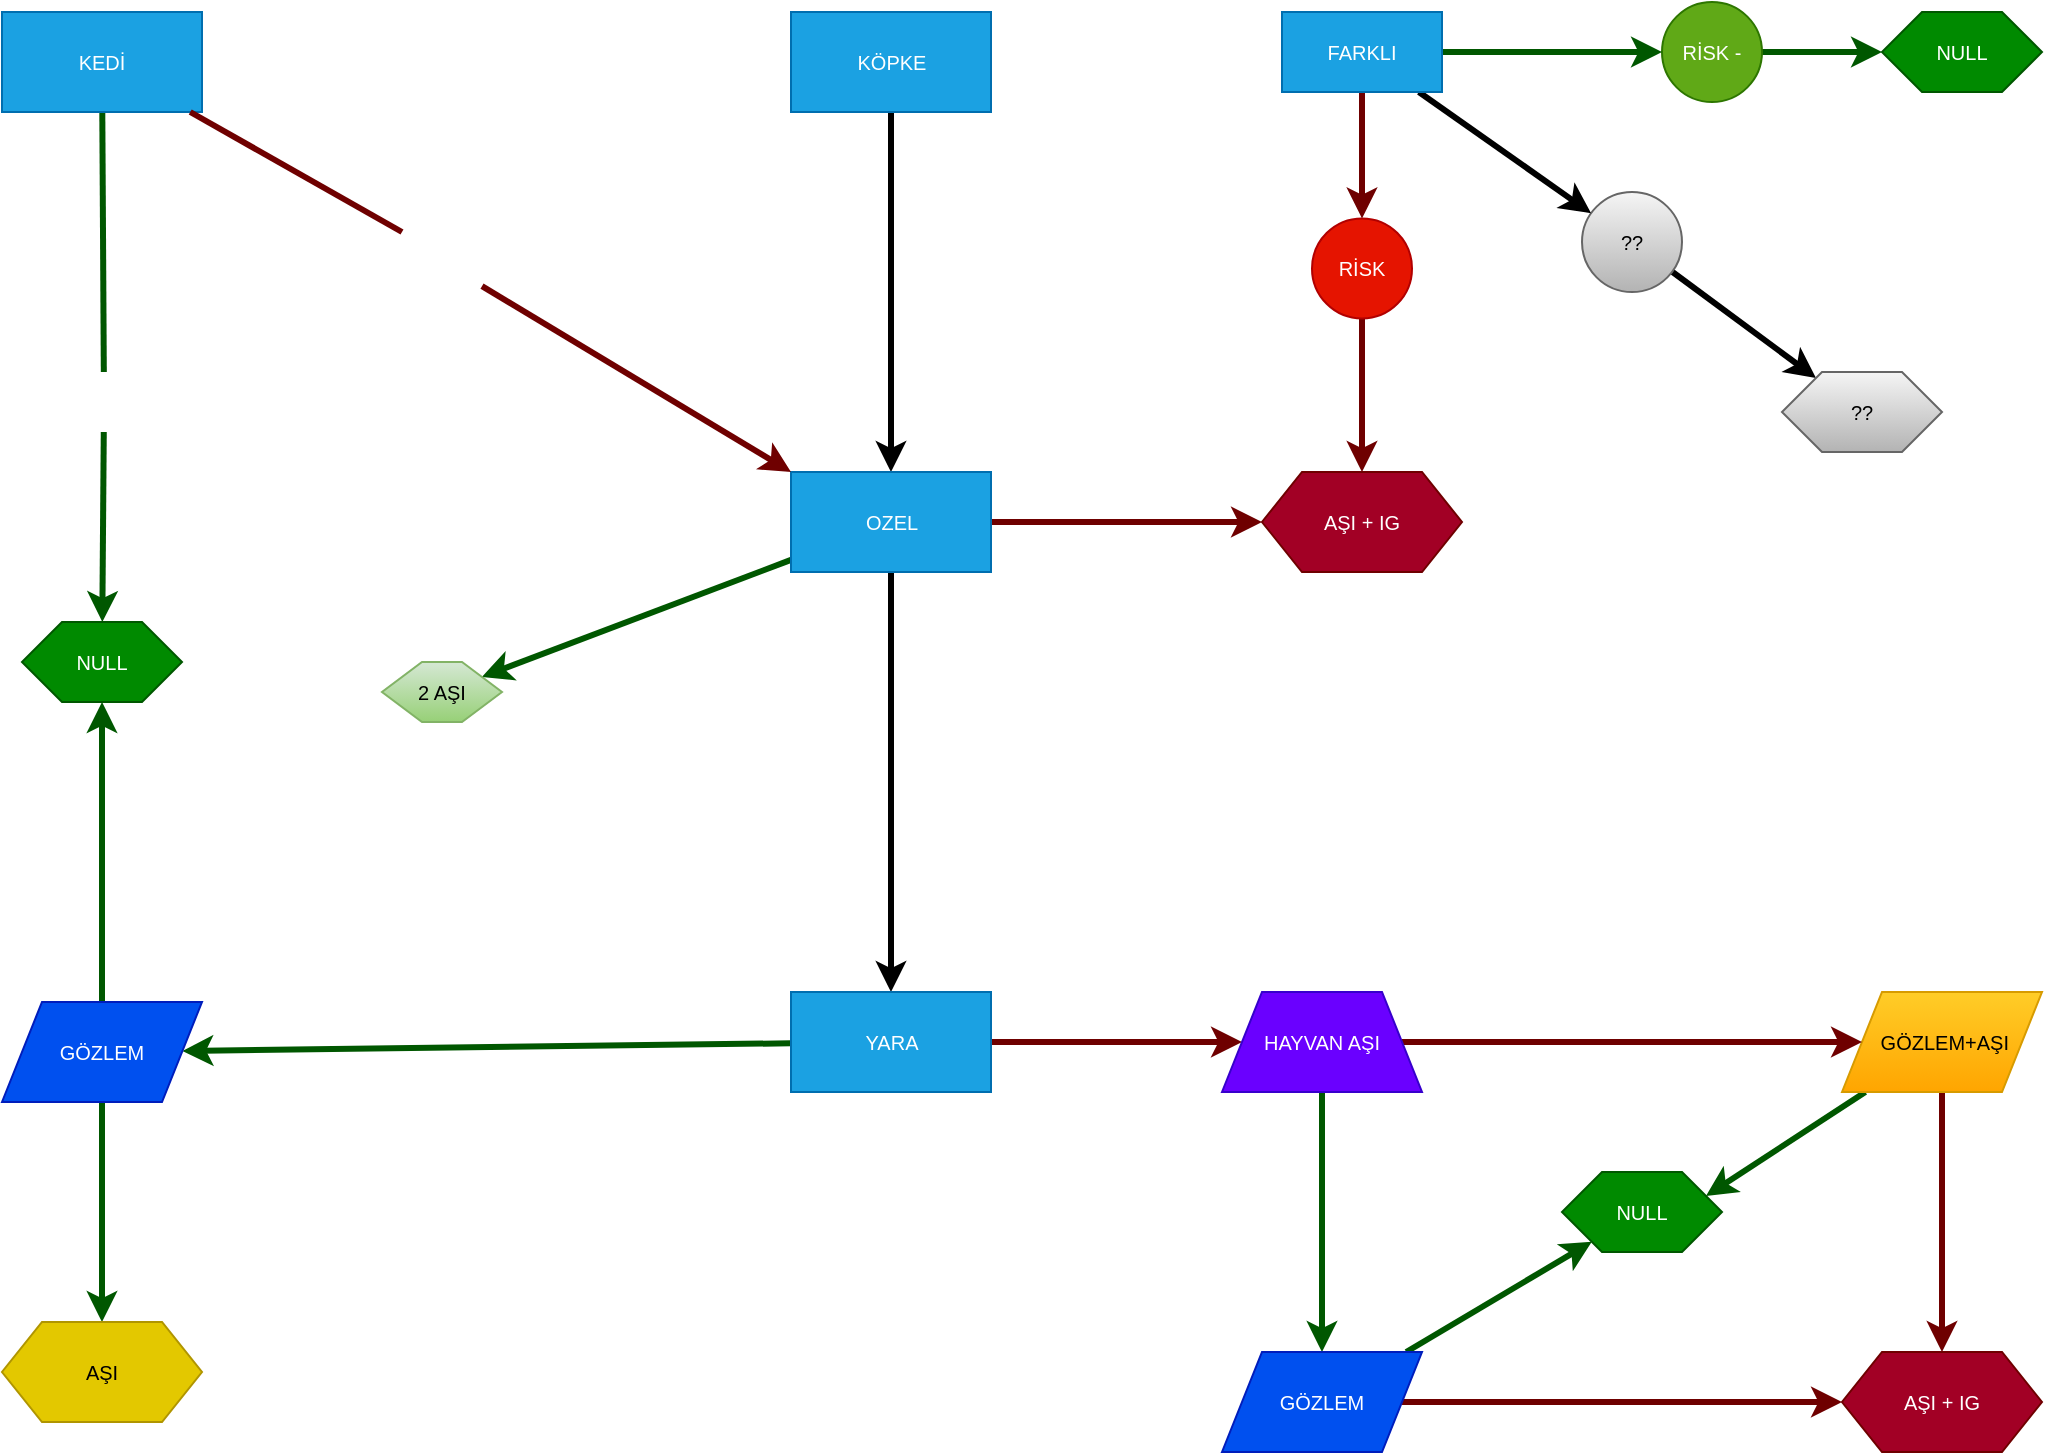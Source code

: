 <mxfile>
    <diagram id="tEUOOyqjP-2VZtpq_Lve" name="Page-1">
        <mxGraphModel dx="742" dy="495" grid="1" gridSize="10" guides="1" tooltips="1" connect="1" arrows="1" fold="1" page="1" pageScale="1" pageWidth="1169" pageHeight="827" background="none" math="0" shadow="0">
            <root>
                <mxCell id="0"/>
                <mxCell id="1" parent="0"/>
                <mxCell id="63" style="edgeStyle=none;html=1;fontSize=12;fontColor=#000000;strokeWidth=3;" edge="1" parent="1" source="2" target="3">
                    <mxGeometry relative="1" as="geometry"/>
                </mxCell>
                <mxCell id="2" value="&lt;font style=&quot;font-size: 10px;&quot;&gt;KÖPKE&lt;/font&gt;" style="whiteSpace=wrap;html=1;fillColor=#1ba1e2;fontColor=#ffffff;strokeColor=#006EAF;aspect=fixed;fontSize=10;" vertex="1" parent="1">
                    <mxGeometry x="484.5" y="50" width="100" height="50" as="geometry"/>
                </mxCell>
                <mxCell id="27" style="edgeStyle=none;html=1;fontSize=10;fontColor=#1A1A1A;fillColor=#a20025;strokeColor=#6F0000;strokeWidth=3;" edge="1" parent="1" source="3" target="11">
                    <mxGeometry relative="1" as="geometry"/>
                </mxCell>
                <mxCell id="34" style="edgeStyle=none;html=1;fontSize=12;fontColor=#1A1A1A;strokeWidth=3;" edge="1" parent="1" source="3" target="5">
                    <mxGeometry relative="1" as="geometry"/>
                </mxCell>
                <mxCell id="65" style="edgeStyle=none;html=1;strokeWidth=3;fontSize=12;fontColor=#000000;fillColor=#008a00;strokeColor=#005700;" edge="1" parent="1" source="3" target="16">
                    <mxGeometry relative="1" as="geometry"/>
                </mxCell>
                <mxCell id="3" value="&lt;span style=&quot;font-size: 10px;&quot;&gt;OZEL&lt;/span&gt;" style="whiteSpace=wrap;html=1;fillColor=#1ba1e2;fontColor=#ffffff;strokeColor=#006EAF;aspect=fixed;fontSize=10;" vertex="1" parent="1">
                    <mxGeometry x="484.5" y="280" width="100" height="50" as="geometry"/>
                </mxCell>
                <mxCell id="35" style="edgeStyle=none;html=1;fontSize=12;fontColor=#1A1A1A;fillColor=#008a00;strokeColor=#005700;strokeWidth=3;" edge="1" parent="1" source="5" target="9">
                    <mxGeometry relative="1" as="geometry"/>
                </mxCell>
                <mxCell id="40" style="edgeStyle=none;html=1;fontSize=12;fontColor=#1A1A1A;fillColor=#a20025;strokeColor=#6F0000;strokeWidth=3;" edge="1" parent="1" source="5" target="10">
                    <mxGeometry relative="1" as="geometry"/>
                </mxCell>
                <mxCell id="5" value="&lt;font style=&quot;font-size: 10px;&quot;&gt;YARA&lt;/font&gt;" style="whiteSpace=wrap;html=1;fillColor=#1ba1e2;fontColor=#ffffff;strokeColor=#006EAF;aspect=fixed;fontSize=10;" vertex="1" parent="1">
                    <mxGeometry x="484.5" y="540" width="100" height="50" as="geometry"/>
                </mxCell>
                <mxCell id="46" style="edgeStyle=none;html=1;fontSize=12;fontColor=#1A1A1A;fillColor=#a20025;strokeColor=#6F0000;strokeWidth=3;" edge="1" parent="1" source="8" target="41">
                    <mxGeometry relative="1" as="geometry"/>
                </mxCell>
                <mxCell id="59" style="edgeStyle=none;html=1;fontSize=12;fontColor=#1A1A1A;entryX=1;entryY=0.25;entryDx=0;entryDy=0;fillColor=#008a00;strokeColor=#005700;strokeWidth=3;" edge="1" parent="1" source="8" target="47">
                    <mxGeometry relative="1" as="geometry">
                        <mxPoint x="1035.714" y="480" as="targetPoint"/>
                    </mxGeometry>
                </mxCell>
                <mxCell id="8" value="&amp;nbsp;GÖZLEM+AŞI" style="shape=parallelogram;perimeter=parallelogramPerimeter;whiteSpace=wrap;html=1;fixedSize=1;fontSize=10;fillColor=#ffcd28;strokeColor=#d79b00;aspect=fixed;gradientColor=#ffa500;fontColor=#000000;" vertex="1" parent="1">
                    <mxGeometry x="1010" y="540" width="100" height="50" as="geometry"/>
                </mxCell>
                <mxCell id="39" style="edgeStyle=none;html=1;fontSize=12;fontColor=#1A1A1A;fillColor=#008a00;strokeColor=#005700;strokeWidth=3;entryX=0.5;entryY=1;entryDx=0;entryDy=0;exitX=0.5;exitY=0;exitDx=0;exitDy=0;" edge="1" parent="1" source="9" target="22">
                    <mxGeometry relative="1" as="geometry">
                        <mxPoint x="220" y="705" as="targetPoint"/>
                    </mxGeometry>
                </mxCell>
                <mxCell id="67" value="" style="edgeStyle=none;html=1;strokeWidth=3;fontSize=12;fontColor=#000000;fillColor=#008a00;strokeColor=#005700;" edge="1" parent="1" source="9" target="12">
                    <mxGeometry relative="1" as="geometry"/>
                </mxCell>
                <mxCell id="9" value="GÖZLEM" style="shape=parallelogram;perimeter=parallelogramPerimeter;whiteSpace=wrap;html=1;fixedSize=1;fontSize=10;fillColor=#0050ef;fontColor=#ffffff;strokeColor=#001DBC;aspect=fixed;" vertex="1" parent="1">
                    <mxGeometry x="90" y="545" width="100" height="50" as="geometry"/>
                </mxCell>
                <mxCell id="43" style="edgeStyle=none;html=1;entryX=0;entryY=0.5;entryDx=0;entryDy=0;fontSize=12;fontColor=#1A1A1A;fillColor=#a20025;strokeColor=#6F0000;strokeWidth=3;" edge="1" parent="1" source="10" target="8">
                    <mxGeometry relative="1" as="geometry"/>
                </mxCell>
                <mxCell id="44" style="edgeStyle=none;html=1;fontSize=12;fontColor=#1A1A1A;fillColor=#008a00;strokeColor=#005700;strokeWidth=3;" edge="1" parent="1" source="10" target="42">
                    <mxGeometry relative="1" as="geometry"/>
                </mxCell>
                <mxCell id="10" value="HAYVAN AŞI" style="shape=trapezoid;perimeter=trapezoidPerimeter;whiteSpace=wrap;html=1;fixedSize=1;fontSize=10;fillColor=#6a00ff;fontColor=#ffffff;strokeColor=#3700CC;aspect=fixed;" vertex="1" parent="1">
                    <mxGeometry x="700" y="540" width="100" height="50" as="geometry"/>
                </mxCell>
                <mxCell id="11" value="AŞI + IG" style="shape=hexagon;perimeter=hexagonPerimeter2;whiteSpace=wrap;html=1;fixedSize=1;fontSize=10;fillColor=#a20025;fontColor=#ffffff;strokeColor=#6F0000;" vertex="1" parent="1">
                    <mxGeometry x="720" y="280" width="100" height="50" as="geometry"/>
                </mxCell>
                <mxCell id="12" value="AŞI" style="shape=hexagon;perimeter=hexagonPerimeter2;whiteSpace=wrap;html=1;fixedSize=1;fontSize=10;fillColor=#e3c800;fontColor=#000000;strokeColor=#B09500;" vertex="1" parent="1">
                    <mxGeometry x="90" y="705" width="100" height="50" as="geometry"/>
                </mxCell>
                <mxCell id="55" style="edgeStyle=none;html=1;entryX=0.5;entryY=0;entryDx=0;entryDy=0;fontSize=12;fontColor=#1A1A1A;fillColor=#a20025;strokeColor=#6F0000;strokeWidth=3;" edge="1" parent="1" source="13" target="11">
                    <mxGeometry relative="1" as="geometry"/>
                </mxCell>
                <mxCell id="13" value="RİSK&lt;span style=&quot;color: rgba(0, 0, 0, 0); font-family: monospace; font-size: 0px; text-align: start;&quot;&gt;%3CmxGraphModel%3E%3Croot%3E%3CmxCell%20id%3D%220%22%2F%3E%3CmxCell%20id%3D%221%22%20parent%3D%220%22%2F%3E%3CmxCell%20id%3D%222%22%20value%3D%22A%C5%9EI%20%2B%20IG%22%20style%3D%22shape%3Dhexagon%3Bperimeter%3DhexagonPerimeter2%3BwhiteSpace%3Dwrap%3Bhtml%3D1%3BfixedSize%3D1%3BfontSize%3D10%3BfillColor%3D%23a20025%3BfontColor%3D%23ffffff%3BstrokeColor%3D%236F0000%3B%22%20vertex%3D%221%22%20parent%3D%221%22%3E%3CmxGeometry%20x%3D%22690%22%20y%3D%22150%22%20width%3D%22100%22%20height%3D%2250%22%20as%3D%22geometry%22%2F%3E%3C%2FmxCell%3E%3C%2Froot%3E%3C%2FmxGraphModel%3E&lt;/span&gt;" style="ellipse;whiteSpace=wrap;html=1;fontSize=10;fillColor=#e51400;fontColor=#ffffff;strokeColor=#B20000;" vertex="1" parent="1">
                    <mxGeometry x="745" y="153.21" width="50" height="50" as="geometry"/>
                </mxCell>
                <mxCell id="54" style="edgeStyle=none;html=1;entryX=0;entryY=0.5;entryDx=0;entryDy=0;fontSize=12;fontColor=#1A1A1A;fillColor=#008a00;strokeColor=#005700;strokeWidth=3;" edge="1" parent="1" source="14" target="53">
                    <mxGeometry relative="1" as="geometry"/>
                </mxCell>
                <mxCell id="14" value="RİSK -&lt;span style=&quot;color: rgba(0, 0, 0, 0); font-family: monospace; font-size: 0px; text-align: start;&quot;&gt;%3CmxGraphModel%3E%3Croot%3E%3CmxCell%20id%3D%220%22%2F%3E%3CmxCell%20id%3D%221%22%20parent%3D%220%22%2F%3E%3CmxCell%20id%3D%222%22%20value%3D%22A%C5%9EI%20%2B%20IG%22%20style%3D%22shape%3Dhexagon%3Bperimeter%3DhexagonPerimeter2%3BwhiteSpace%3Dwrap%3Bhtml%3D1%3BfixedSize%3D1%3BfontSize%3D10%3BfillColor%3D%23a20025%3BfontColor%3D%23ffffff%3BstrokeColor%3D%236F0000%3B%22%20vertex%3D%221%22%20parent%3D%221%22%3E%3CmxGeometry%20x%3D%22690%22%20y%3D%22150%22%20width%3D%22100%22%20height%3D%2250%22%20as%3D%22geometry%22%2F%3E%3C%2FmxCell%3E%3C%2Froot%3E%3C%2FmxGraphModel%3E -&amp;nbsp;&lt;/span&gt;" style="ellipse;whiteSpace=wrap;html=1;fontSize=10;fillColor=#60a917;fontColor=#ffffff;strokeColor=#2D7600;" vertex="1" parent="1">
                    <mxGeometry x="920" y="45" width="50" height="50" as="geometry"/>
                </mxCell>
                <mxCell id="57" style="edgeStyle=none;html=1;fontSize=12;fontColor=#1A1A1A;strokeWidth=3;" edge="1" parent="1" source="15" target="56">
                    <mxGeometry relative="1" as="geometry"/>
                </mxCell>
                <mxCell id="15" value="??" style="ellipse;whiteSpace=wrap;html=1;fontSize=10;fillColor=#f5f5f5;strokeColor=#666666;gradientColor=#b3b3b3;fontColor=#000000;" vertex="1" parent="1">
                    <mxGeometry x="880" y="140" width="50" height="50" as="geometry"/>
                </mxCell>
                <mxCell id="16" value="2 AŞI" style="shape=hexagon;perimeter=hexagonPerimeter2;whiteSpace=wrap;html=1;fixedSize=1;fontSize=10;fillColor=#d5e8d4;strokeColor=#82b366;gradientColor=#97d077;fontColor=#000000;" vertex="1" parent="1">
                    <mxGeometry x="280" y="375" width="60" height="30" as="geometry"/>
                </mxCell>
                <mxCell id="50" style="edgeStyle=none;html=1;fontSize=12;fontColor=#1A1A1A;strokeWidth=3;" edge="1" parent="1" source="18" target="15">
                    <mxGeometry relative="1" as="geometry"/>
                </mxCell>
                <mxCell id="51" style="edgeStyle=none;html=1;fontSize=12;fontColor=#1A1A1A;fillColor=#a20025;strokeColor=#6F0000;strokeWidth=3;" edge="1" parent="1" source="18" target="13">
                    <mxGeometry relative="1" as="geometry"/>
                </mxCell>
                <mxCell id="52" style="edgeStyle=none;html=1;fontSize=12;fontColor=#1A1A1A;fillColor=#008a00;strokeColor=#005700;strokeWidth=3;" edge="1" parent="1" source="18" target="14">
                    <mxGeometry relative="1" as="geometry"/>
                </mxCell>
                <mxCell id="18" value="FARKLI" style="whiteSpace=wrap;html=1;fillColor=#1ba1e2;fontColor=#ffffff;strokeColor=#006EAF;aspect=fixed;fontSize=10;" vertex="1" parent="1">
                    <mxGeometry x="730" y="50" width="80" height="40" as="geometry"/>
                </mxCell>
                <mxCell id="24" style="edgeStyle=none;html=1;fontSize=10;fontColor=#1A1A1A;fillColor=#008a00;strokeColor=#005700;strokeWidth=3;startArrow=none;" edge="1" parent="1" source="70" target="22">
                    <mxGeometry relative="1" as="geometry"/>
                </mxCell>
                <mxCell id="25" style="edgeStyle=none;html=1;entryX=0;entryY=0;entryDx=0;entryDy=0;fontSize=10;fontColor=#1A1A1A;fillColor=#a20025;strokeColor=#6F0000;strokeWidth=3;startArrow=none;" edge="1" parent="1" source="73" target="3">
                    <mxGeometry relative="1" as="geometry">
                        <mxPoint x="180" y="182.772" as="sourcePoint"/>
                    </mxGeometry>
                </mxCell>
                <mxCell id="22" value="NULL" style="shape=hexagon;perimeter=hexagonPerimeter2;whiteSpace=wrap;html=1;fixedSize=1;fontSize=10;fillColor=#008a00;strokeColor=#005700;fontColor=#ffffff;" vertex="1" parent="1">
                    <mxGeometry x="100" y="355" width="80" height="40" as="geometry"/>
                </mxCell>
                <mxCell id="41" value="AŞI + IG" style="shape=hexagon;perimeter=hexagonPerimeter2;whiteSpace=wrap;html=1;fixedSize=1;fontSize=10;fillColor=#a20025;fontColor=#ffffff;strokeColor=#6F0000;" vertex="1" parent="1">
                    <mxGeometry x="1010" y="720" width="100" height="50" as="geometry"/>
                </mxCell>
                <mxCell id="45" style="edgeStyle=none;html=1;entryX=0;entryY=0.5;entryDx=0;entryDy=0;fontSize=12;fontColor=#1A1A1A;fillColor=#a20025;strokeColor=#6F0000;strokeWidth=3;" edge="1" parent="1" source="42" target="41">
                    <mxGeometry relative="1" as="geometry"/>
                </mxCell>
                <mxCell id="48" style="edgeStyle=none;html=1;fontSize=12;fontColor=#1A1A1A;fillColor=#008a00;strokeColor=#005700;strokeWidth=3;" edge="1" parent="1" source="42" target="47">
                    <mxGeometry relative="1" as="geometry"/>
                </mxCell>
                <mxCell id="42" value="GÖZLEM" style="shape=parallelogram;perimeter=parallelogramPerimeter;whiteSpace=wrap;html=1;fixedSize=1;fontSize=10;fillColor=#0050ef;fontColor=#ffffff;strokeColor=#001DBC;aspect=fixed;" vertex="1" parent="1">
                    <mxGeometry x="700" y="720" width="100" height="50" as="geometry"/>
                </mxCell>
                <mxCell id="47" value="NULL" style="shape=hexagon;perimeter=hexagonPerimeter2;whiteSpace=wrap;html=1;fixedSize=1;fontSize=10;fillColor=#008a00;strokeColor=#005700;fontColor=#ffffff;" vertex="1" parent="1">
                    <mxGeometry x="870" y="630" width="80" height="40" as="geometry"/>
                </mxCell>
                <mxCell id="53" value="NULL" style="shape=hexagon;perimeter=hexagonPerimeter2;whiteSpace=wrap;html=1;fixedSize=1;fontSize=10;fillColor=#008a00;strokeColor=#005700;fontColor=#ffffff;" vertex="1" parent="1">
                    <mxGeometry x="1030" y="50" width="80" height="40" as="geometry"/>
                </mxCell>
                <mxCell id="56" value="??" style="shape=hexagon;perimeter=hexagonPerimeter2;whiteSpace=wrap;html=1;fixedSize=1;fontSize=10;fillColor=#f5f5f5;strokeColor=#666666;gradientColor=#b3b3b3;fontColor=#000000;" vertex="1" parent="1">
                    <mxGeometry x="980" y="230" width="80" height="40" as="geometry"/>
                </mxCell>
                <mxCell id="71" value="" style="edgeStyle=none;html=1;fontSize=10;fontColor=#1A1A1A;fillColor=#008a00;strokeColor=#005700;strokeWidth=3;endArrow=none;" edge="1" parent="1" source="72" target="70">
                    <mxGeometry relative="1" as="geometry">
                        <mxPoint x="140" y="190" as="sourcePoint"/>
                        <mxPoint x="140" y="355" as="targetPoint"/>
                    </mxGeometry>
                </mxCell>
                <mxCell id="70" value="M+" style="text;html=1;align=center;verticalAlign=middle;resizable=0;points=[];autosize=1;strokeColor=none;fillColor=none;fontSize=12;fontColor=#FFFFFF;" vertex="1" parent="1">
                    <mxGeometry x="121" y="230" width="40" height="30" as="geometry"/>
                </mxCell>
                <mxCell id="72" value="&lt;font style=&quot;font-size: 10px;&quot;&gt;KEDİ&lt;/font&gt;" style="whiteSpace=wrap;html=1;fillColor=#1ba1e2;fontColor=#ffffff;strokeColor=#006EAF;aspect=fixed;fontSize=10;" vertex="1" parent="1">
                    <mxGeometry x="90" y="50" width="100" height="50" as="geometry"/>
                </mxCell>
                <mxCell id="74" value="" style="edgeStyle=none;html=1;entryX=0;entryY=0;entryDx=0;entryDy=0;fontSize=10;fontColor=#1A1A1A;fillColor=#a20025;strokeColor=#6F0000;strokeWidth=3;endArrow=none;" edge="1" parent="1" source="72" target="73">
                    <mxGeometry relative="1" as="geometry">
                        <mxPoint x="182.012" y="100" as="sourcePoint"/>
                        <mxPoint x="484.5" y="280" as="targetPoint"/>
                    </mxGeometry>
                </mxCell>
                <mxCell id="73" value="M-" style="text;html=1;align=center;verticalAlign=middle;resizable=0;points=[];autosize=1;strokeColor=none;fillColor=none;fontSize=12;fontColor=#FFFFFF;" vertex="1" parent="1">
                    <mxGeometry x="290" y="160" width="40" height="30" as="geometry"/>
                </mxCell>
            </root>
        </mxGraphModel>
    </diagram>
</mxfile>